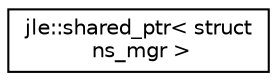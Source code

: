 digraph "Graphical Class Hierarchy"
{
  edge [fontname="Helvetica",fontsize="10",labelfontname="Helvetica",labelfontsize="10"];
  node [fontname="Helvetica",fontsize="10",shape=record];
  rankdir="LR";
  Node1 [label="jle::shared_ptr\< struct\l ns_mgr \>",height=0.2,width=0.4,color="black", fillcolor="white", style="filled",URL="$classjle_1_1shared__ptr.html"];
}
